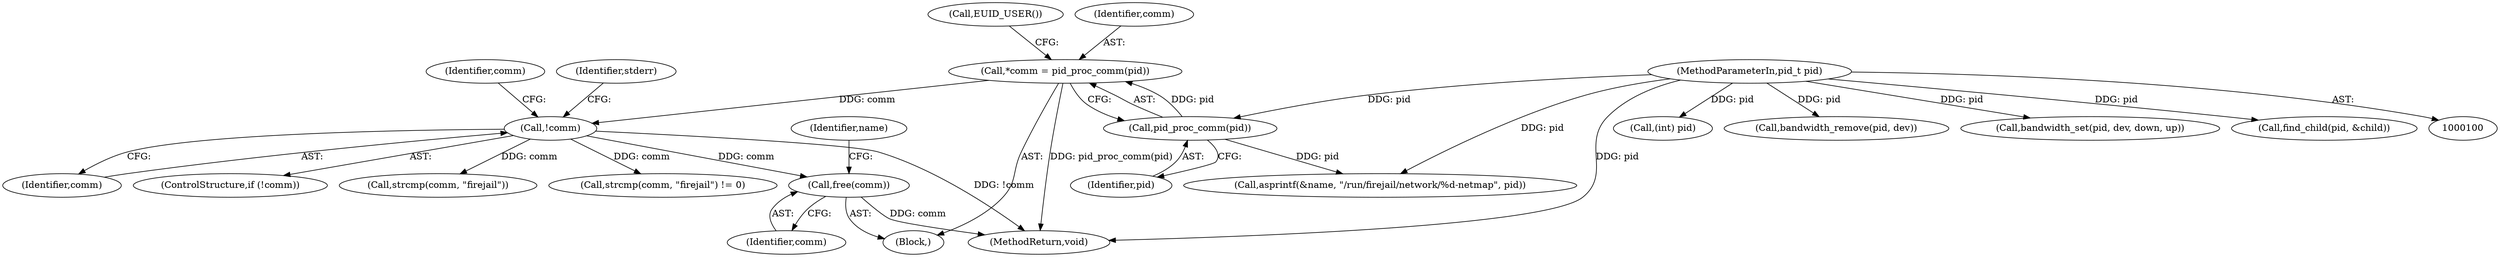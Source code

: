 digraph "0_firejail_5d43fdcd215203868d440ffc42036f5f5ffc89fc@API" {
"1000136" [label="(Call,free(comm))"];
"1000116" [label="(Call,!comm)"];
"1000110" [label="(Call,*comm = pid_proc_comm(pid))"];
"1000112" [label="(Call,pid_proc_comm(pid))"];
"1000101" [label="(MethodParameterIn,pid_t pid)"];
"1000114" [label="(Call,EUID_USER())"];
"1000137" [label="(Identifier,comm)"];
"1000136" [label="(Call,free(comm))"];
"1000143" [label="(Identifier,name)"];
"1000227" [label="(Call,(int) pid)"];
"1000113" [label="(Identifier,pid)"];
"1000125" [label="(Call,strcmp(comm, \"firejail\") != 0)"];
"1000117" [label="(Identifier,comm)"];
"1000116" [label="(Call,!comm)"];
"1000120" [label="(Identifier,stderr)"];
"1000127" [label="(Identifier,comm)"];
"1000101" [label="(MethodParameterIn,pid_t pid)"];
"1000111" [label="(Identifier,comm)"];
"1000115" [label="(ControlStructure,if (!comm))"];
"1000209" [label="(Call,bandwidth_remove(pid, dev))"];
"1000112" [label="(Call,pid_proc_comm(pid))"];
"1000110" [label="(Call,*comm = pid_proc_comm(pid))"];
"1000141" [label="(Call,asprintf(&name, \"/run/firejail/network/%d-netmap\", pid))"];
"1000197" [label="(Call,bandwidth_set(pid, dev, down, up))"];
"1000168" [label="(Call,find_child(pid, &child))"];
"1000126" [label="(Call,strcmp(comm, \"firejail\"))"];
"1000428" [label="(MethodReturn,void)"];
"1000106" [label="(Block,)"];
"1000136" -> "1000106"  [label="AST: "];
"1000136" -> "1000137"  [label="CFG: "];
"1000137" -> "1000136"  [label="AST: "];
"1000143" -> "1000136"  [label="CFG: "];
"1000136" -> "1000428"  [label="DDG: comm"];
"1000116" -> "1000136"  [label="DDG: comm"];
"1000116" -> "1000115"  [label="AST: "];
"1000116" -> "1000117"  [label="CFG: "];
"1000117" -> "1000116"  [label="AST: "];
"1000120" -> "1000116"  [label="CFG: "];
"1000127" -> "1000116"  [label="CFG: "];
"1000116" -> "1000428"  [label="DDG: !comm"];
"1000110" -> "1000116"  [label="DDG: comm"];
"1000116" -> "1000125"  [label="DDG: comm"];
"1000116" -> "1000126"  [label="DDG: comm"];
"1000110" -> "1000106"  [label="AST: "];
"1000110" -> "1000112"  [label="CFG: "];
"1000111" -> "1000110"  [label="AST: "];
"1000112" -> "1000110"  [label="AST: "];
"1000114" -> "1000110"  [label="CFG: "];
"1000110" -> "1000428"  [label="DDG: pid_proc_comm(pid)"];
"1000112" -> "1000110"  [label="DDG: pid"];
"1000112" -> "1000113"  [label="CFG: "];
"1000113" -> "1000112"  [label="AST: "];
"1000101" -> "1000112"  [label="DDG: pid"];
"1000112" -> "1000141"  [label="DDG: pid"];
"1000101" -> "1000100"  [label="AST: "];
"1000101" -> "1000428"  [label="DDG: pid"];
"1000101" -> "1000141"  [label="DDG: pid"];
"1000101" -> "1000168"  [label="DDG: pid"];
"1000101" -> "1000197"  [label="DDG: pid"];
"1000101" -> "1000209"  [label="DDG: pid"];
"1000101" -> "1000227"  [label="DDG: pid"];
}
